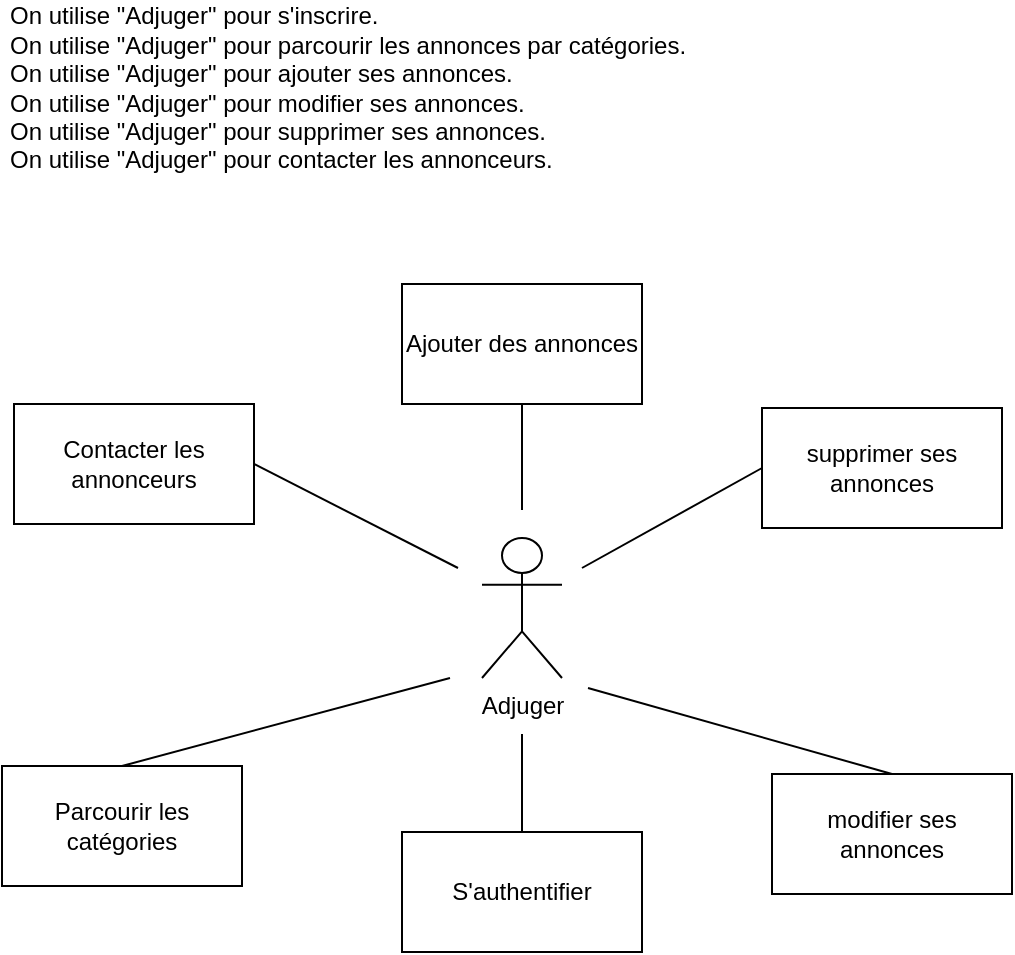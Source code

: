 <mxfile version="14.1.8" type="device"><diagram id="bJmNU--2hyGFAaiD2pXV" name="Page-1"><mxGraphModel dx="1551" dy="1209" grid="0" gridSize="10" guides="1" tooltips="1" connect="1" arrows="1" fold="1" page="1" pageScale="1" pageWidth="827" pageHeight="1169" math="0" shadow="0"><root><mxCell id="0"/><mxCell id="1" parent="0"/><mxCell id="It_Pz7CVpYuebFM5wpr2-8" value="S'authentifier" style="rounded=0;whiteSpace=wrap;html=1;" parent="1" vertex="1"><mxGeometry x="378" y="664" width="120" height="60" as="geometry"/></mxCell><mxCell id="It_Pz7CVpYuebFM5wpr2-9" value="Ajouter des annonces" style="rounded=0;whiteSpace=wrap;html=1;" parent="1" vertex="1"><mxGeometry x="378" y="390" width="120" height="60" as="geometry"/></mxCell><mxCell id="It_Pz7CVpYuebFM5wpr2-11" value="Parcourir les catégories" style="rounded=0;whiteSpace=wrap;html=1;" parent="1" vertex="1"><mxGeometry x="178" y="631" width="120" height="60" as="geometry"/></mxCell><mxCell id="It_Pz7CVpYuebFM5wpr2-12" value="Contacter les annonceurs" style="rounded=0;whiteSpace=wrap;html=1;" parent="1" vertex="1"><mxGeometry x="184" y="450" width="120" height="60" as="geometry"/></mxCell><mxCell id="It_Pz7CVpYuebFM5wpr2-13" value="" style="endArrow=none;html=1;exitX=1;exitY=0.5;exitDx=0;exitDy=0;" parent="1" source="It_Pz7CVpYuebFM5wpr2-12" edge="1"><mxGeometry width="50" height="50" relative="1" as="geometry"><mxPoint x="409" y="589" as="sourcePoint"/><mxPoint x="406" y="532" as="targetPoint"/></mxGeometry></mxCell><mxCell id="It_Pz7CVpYuebFM5wpr2-14" value="" style="endArrow=none;html=1;entryX=0.5;entryY=1;entryDx=0;entryDy=0;" parent="1" target="It_Pz7CVpYuebFM5wpr2-9" edge="1"><mxGeometry width="50" height="50" relative="1" as="geometry"><mxPoint x="438" y="503" as="sourcePoint"/><mxPoint x="459" y="539" as="targetPoint"/></mxGeometry></mxCell><mxCell id="It_Pz7CVpYuebFM5wpr2-15" value="" style="endArrow=none;html=1;entryX=0.5;entryY=0;entryDx=0;entryDy=0;" parent="1" target="It_Pz7CVpYuebFM5wpr2-8" edge="1"><mxGeometry width="50" height="50" relative="1" as="geometry"><mxPoint x="438" y="615" as="sourcePoint"/><mxPoint x="459" y="539" as="targetPoint"/></mxGeometry></mxCell><mxCell id="It_Pz7CVpYuebFM5wpr2-16" value="" style="endArrow=none;html=1;exitX=0.5;exitY=0;exitDx=0;exitDy=0;" parent="1" source="It_Pz7CVpYuebFM5wpr2-11" edge="1"><mxGeometry width="50" height="50" relative="1" as="geometry"><mxPoint x="409" y="589" as="sourcePoint"/><mxPoint x="402" y="587" as="targetPoint"/></mxGeometry></mxCell><mxCell id="It_Pz7CVpYuebFM5wpr2-20" value="On utilise &quot;Adjuger&quot; pour s'inscrire.&lt;br&gt;On utilise &quot;Adjuger&quot; pour parcourir les annonces par catégories.&lt;br&gt;On utilise &quot;Adjuger&quot; pour ajouter ses annonces.&lt;br&gt;On utilise &quot;Adjuger&quot; pour modifier ses annonces.&lt;br&gt;On utilise &quot;Adjuger&quot; pour supprimer ses annonces.&lt;br&gt;On utilise &quot;Adjuger&quot; pour contacter les annonceurs." style="text;html=1;align=left;verticalAlign=middle;resizable=0;points=[];autosize=1;" parent="1" vertex="1"><mxGeometry x="180" y="248" width="348" height="88" as="geometry"/></mxCell><mxCell id="q6Ampr7bIjMhnkxtXBCV-2" value="&lt;span&gt;modifier ses annonces&lt;/span&gt;" style="rounded=0;whiteSpace=wrap;html=1;" parent="1" vertex="1"><mxGeometry x="563" y="635" width="120" height="60" as="geometry"/></mxCell><mxCell id="q6Ampr7bIjMhnkxtXBCV-3" value="&lt;span&gt;supprimer ses annonces&lt;/span&gt;" style="rounded=0;whiteSpace=wrap;html=1;" parent="1" vertex="1"><mxGeometry x="558" y="452" width="120" height="60" as="geometry"/></mxCell><mxCell id="It_Pz7CVpYuebFM5wpr2-5" value="Adjuger" style="shape=umlActor;verticalLabelPosition=bottom;verticalAlign=top;html=1;outlineConnect=0;" parent="1" vertex="1"><mxGeometry x="418" y="517" width="40" height="70" as="geometry"/></mxCell><mxCell id="q6Ampr7bIjMhnkxtXBCV-5" value="" style="endArrow=none;html=1;entryX=0.5;entryY=0;entryDx=0;entryDy=0;" parent="1" target="q6Ampr7bIjMhnkxtXBCV-2" edge="1"><mxGeometry width="50" height="50" relative="1" as="geometry"><mxPoint x="471" y="592" as="sourcePoint"/><mxPoint x="428" y="550.333" as="targetPoint"/></mxGeometry></mxCell><mxCell id="q6Ampr7bIjMhnkxtXBCV-6" value="" style="endArrow=none;html=1;entryX=0;entryY=0.5;entryDx=0;entryDy=0;" parent="1" target="q6Ampr7bIjMhnkxtXBCV-3" edge="1"><mxGeometry width="50" height="50" relative="1" as="geometry"><mxPoint x="468" y="532" as="sourcePoint"/><mxPoint x="634" y="609" as="targetPoint"/></mxGeometry></mxCell></root></mxGraphModel></diagram></mxfile>